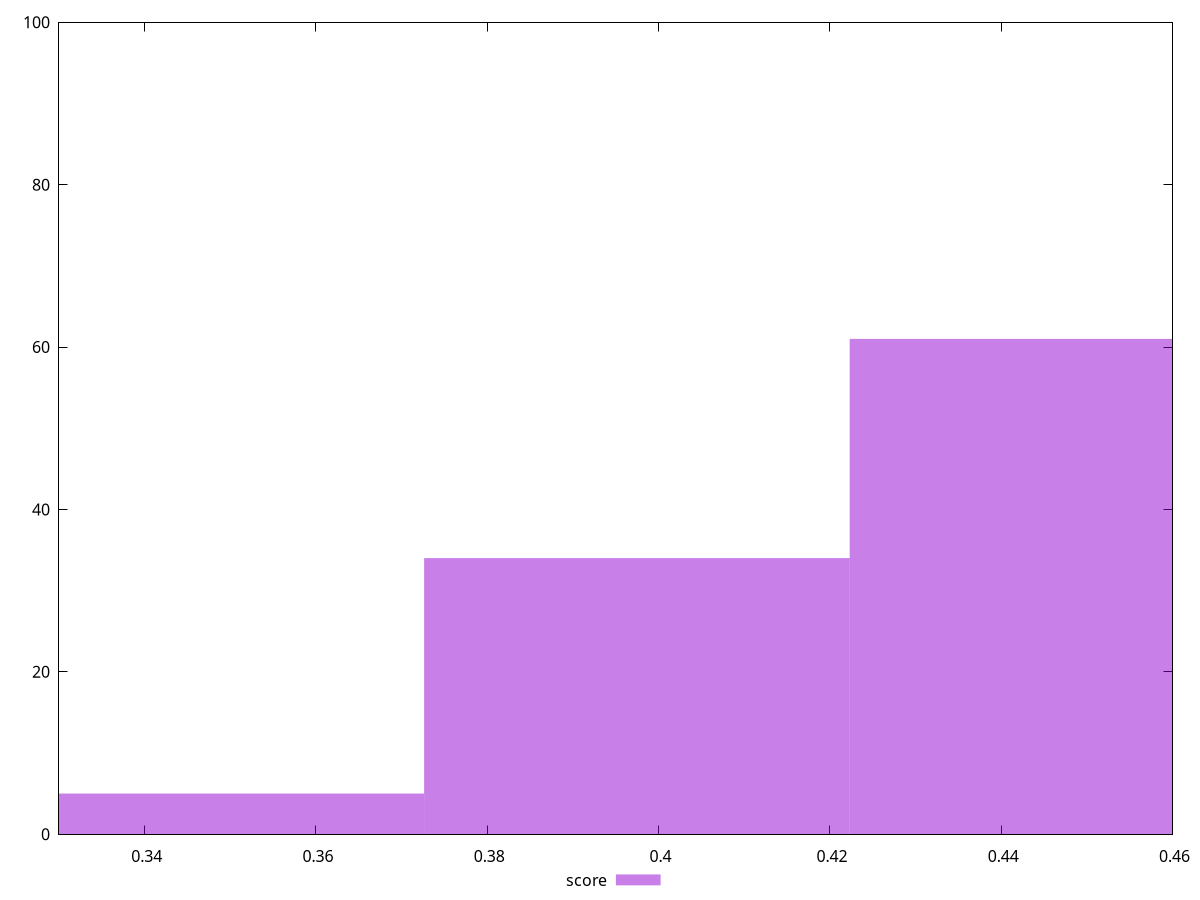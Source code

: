 reset

$score <<EOF
0.34778633556934174 5
0.4471538600177251 61
0.39747009779353343 34
EOF

set key outside below
set boxwidth 0.04968376222419168
set xrange [0.33:0.46]
set yrange [0:100]
set trange [0:100]
set style fill transparent solid 0.5 noborder
set terminal svg size 640, 490 enhanced background rgb 'white'
set output "report_00015_2021-02-09T16-11-33.973Z/render-blocking-resources/samples/pages+cached/score/histogram.svg"

plot $score title "score" with boxes

reset
